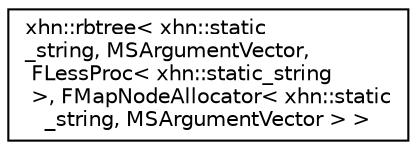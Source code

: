 digraph "Graphical Class Hierarchy"
{
  edge [fontname="Helvetica",fontsize="10",labelfontname="Helvetica",labelfontsize="10"];
  node [fontname="Helvetica",fontsize="10",shape=record];
  rankdir="LR";
  Node1 [label="xhn::rbtree\< xhn::static\l_string, MSArgumentVector,\l FLessProc\< xhn::static_string\l \>, FMapNodeAllocator\< xhn::static\l_string, MSArgumentVector \> \>",height=0.2,width=0.4,color="black", fillcolor="white", style="filled",URL="$classxhn_1_1rbtree.html"];
}
